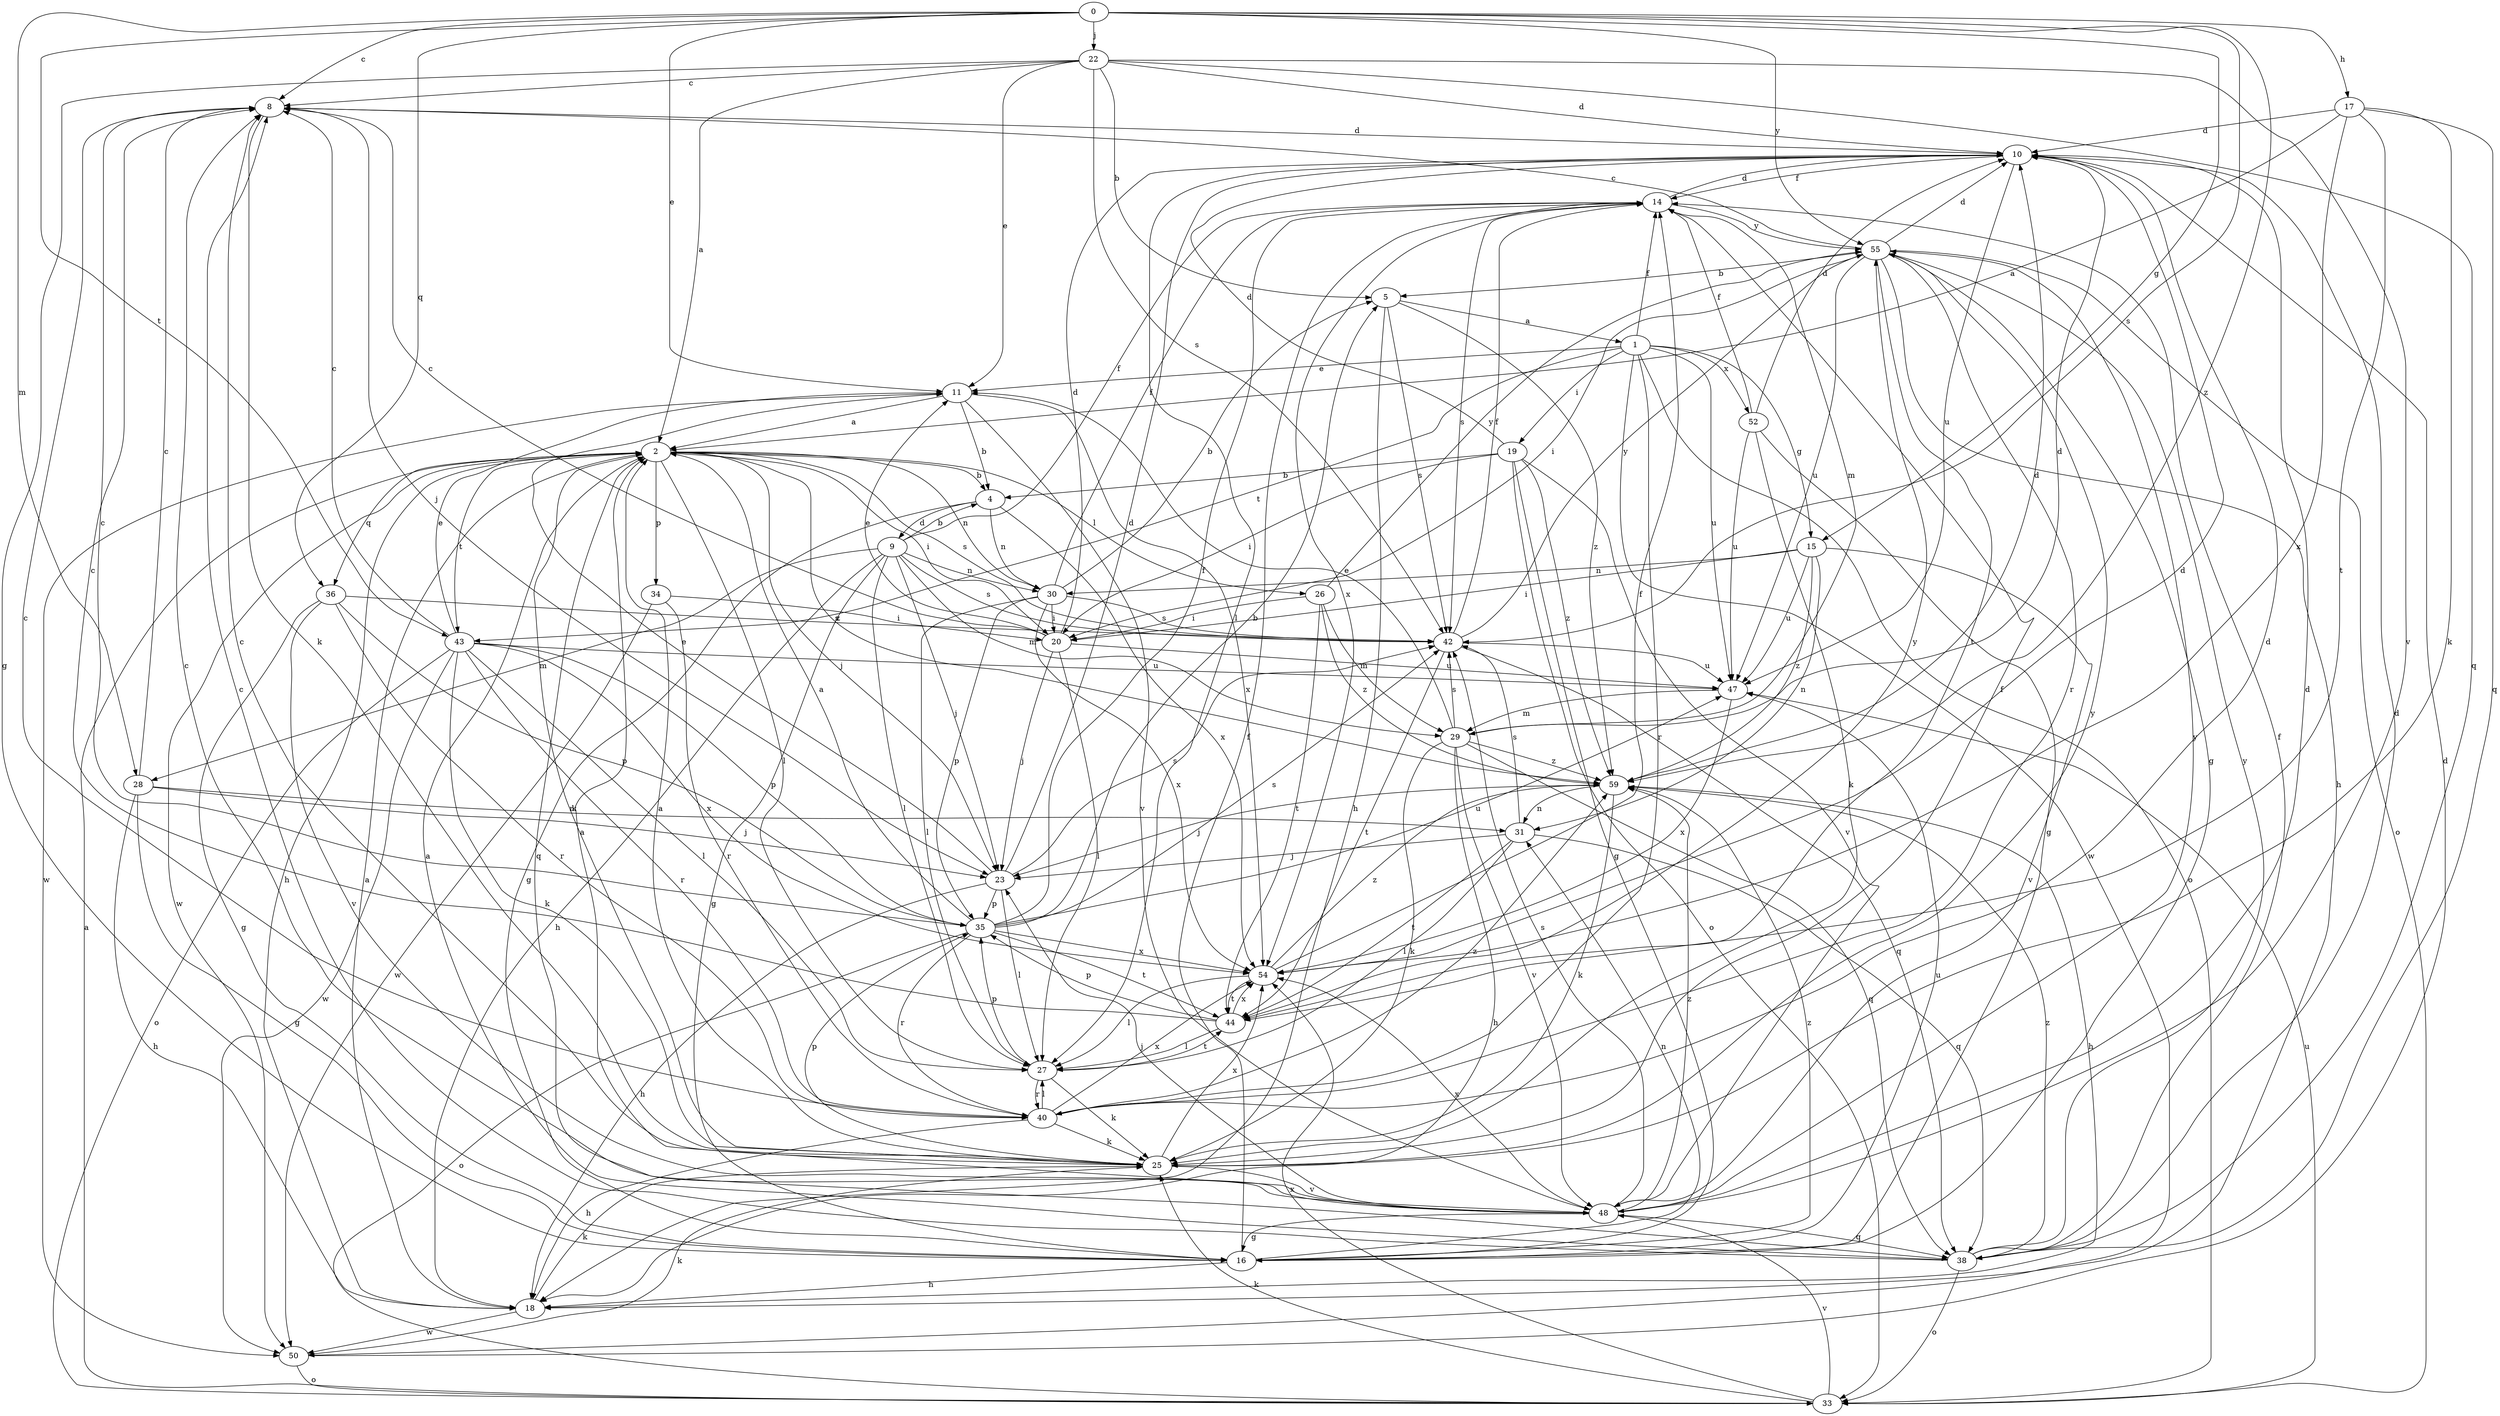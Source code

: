 strict digraph  {
0;
1;
2;
4;
5;
8;
9;
10;
11;
14;
15;
16;
17;
18;
19;
20;
22;
23;
25;
26;
27;
28;
29;
30;
31;
33;
34;
35;
36;
38;
40;
42;
43;
44;
47;
48;
50;
52;
54;
55;
59;
0 -> 8  [label=c];
0 -> 11  [label=e];
0 -> 15  [label=g];
0 -> 17  [label=h];
0 -> 22  [label=j];
0 -> 28  [label=m];
0 -> 36  [label=q];
0 -> 42  [label=s];
0 -> 43  [label=t];
0 -> 55  [label=y];
0 -> 59  [label=z];
1 -> 11  [label=e];
1 -> 14  [label=f];
1 -> 15  [label=g];
1 -> 19  [label=i];
1 -> 33  [label=o];
1 -> 40  [label=r];
1 -> 43  [label=t];
1 -> 47  [label=u];
1 -> 50  [label=w];
1 -> 52  [label=x];
2 -> 4  [label=b];
2 -> 18  [label=h];
2 -> 20  [label=i];
2 -> 23  [label=j];
2 -> 25  [label=k];
2 -> 26  [label=l];
2 -> 27  [label=l];
2 -> 30  [label=n];
2 -> 34  [label=p];
2 -> 36  [label=q];
2 -> 38  [label=q];
2 -> 42  [label=s];
2 -> 43  [label=t];
2 -> 50  [label=w];
2 -> 59  [label=z];
4 -> 9  [label=d];
4 -> 16  [label=g];
4 -> 30  [label=n];
4 -> 54  [label=x];
5 -> 1  [label=a];
5 -> 18  [label=h];
5 -> 42  [label=s];
5 -> 59  [label=z];
8 -> 10  [label=d];
8 -> 23  [label=j];
8 -> 25  [label=k];
9 -> 4  [label=b];
9 -> 14  [label=f];
9 -> 16  [label=g];
9 -> 18  [label=h];
9 -> 23  [label=j];
9 -> 27  [label=l];
9 -> 28  [label=m];
9 -> 29  [label=m];
9 -> 30  [label=n];
9 -> 42  [label=s];
10 -> 14  [label=f];
10 -> 27  [label=l];
10 -> 47  [label=u];
11 -> 2  [label=a];
11 -> 4  [label=b];
11 -> 48  [label=v];
11 -> 50  [label=w];
11 -> 54  [label=x];
14 -> 10  [label=d];
14 -> 29  [label=m];
14 -> 42  [label=s];
14 -> 54  [label=x];
14 -> 55  [label=y];
15 -> 20  [label=i];
15 -> 30  [label=n];
15 -> 31  [label=n];
15 -> 47  [label=u];
15 -> 48  [label=v];
15 -> 59  [label=z];
16 -> 14  [label=f];
16 -> 18  [label=h];
16 -> 31  [label=n];
16 -> 47  [label=u];
16 -> 59  [label=z];
17 -> 2  [label=a];
17 -> 10  [label=d];
17 -> 25  [label=k];
17 -> 38  [label=q];
17 -> 44  [label=t];
17 -> 54  [label=x];
18 -> 2  [label=a];
18 -> 25  [label=k];
18 -> 50  [label=w];
19 -> 4  [label=b];
19 -> 10  [label=d];
19 -> 16  [label=g];
19 -> 20  [label=i];
19 -> 33  [label=o];
19 -> 48  [label=v];
19 -> 59  [label=z];
20 -> 8  [label=c];
20 -> 10  [label=d];
20 -> 11  [label=e];
20 -> 23  [label=j];
20 -> 27  [label=l];
20 -> 47  [label=u];
22 -> 2  [label=a];
22 -> 5  [label=b];
22 -> 8  [label=c];
22 -> 10  [label=d];
22 -> 11  [label=e];
22 -> 16  [label=g];
22 -> 38  [label=q];
22 -> 42  [label=s];
22 -> 48  [label=v];
23 -> 10  [label=d];
23 -> 11  [label=e];
23 -> 18  [label=h];
23 -> 27  [label=l];
23 -> 35  [label=p];
23 -> 42  [label=s];
25 -> 2  [label=a];
25 -> 8  [label=c];
25 -> 14  [label=f];
25 -> 35  [label=p];
25 -> 48  [label=v];
25 -> 54  [label=x];
25 -> 55  [label=y];
26 -> 20  [label=i];
26 -> 29  [label=m];
26 -> 44  [label=t];
26 -> 55  [label=y];
26 -> 59  [label=z];
27 -> 25  [label=k];
27 -> 35  [label=p];
27 -> 40  [label=r];
27 -> 44  [label=t];
28 -> 8  [label=c];
28 -> 16  [label=g];
28 -> 18  [label=h];
28 -> 23  [label=j];
28 -> 31  [label=n];
29 -> 10  [label=d];
29 -> 11  [label=e];
29 -> 18  [label=h];
29 -> 25  [label=k];
29 -> 38  [label=q];
29 -> 42  [label=s];
29 -> 48  [label=v];
29 -> 59  [label=z];
30 -> 5  [label=b];
30 -> 14  [label=f];
30 -> 20  [label=i];
30 -> 27  [label=l];
30 -> 35  [label=p];
30 -> 42  [label=s];
30 -> 54  [label=x];
31 -> 23  [label=j];
31 -> 27  [label=l];
31 -> 38  [label=q];
31 -> 42  [label=s];
31 -> 44  [label=t];
33 -> 2  [label=a];
33 -> 25  [label=k];
33 -> 47  [label=u];
33 -> 48  [label=v];
33 -> 54  [label=x];
34 -> 20  [label=i];
34 -> 40  [label=r];
34 -> 50  [label=w];
35 -> 2  [label=a];
35 -> 5  [label=b];
35 -> 8  [label=c];
35 -> 14  [label=f];
35 -> 33  [label=o];
35 -> 40  [label=r];
35 -> 42  [label=s];
35 -> 44  [label=t];
35 -> 47  [label=u];
35 -> 54  [label=x];
36 -> 16  [label=g];
36 -> 35  [label=p];
36 -> 40  [label=r];
36 -> 42  [label=s];
36 -> 48  [label=v];
38 -> 2  [label=a];
38 -> 8  [label=c];
38 -> 10  [label=d];
38 -> 14  [label=f];
38 -> 33  [label=o];
38 -> 55  [label=y];
38 -> 59  [label=z];
40 -> 8  [label=c];
40 -> 10  [label=d];
40 -> 18  [label=h];
40 -> 25  [label=k];
40 -> 27  [label=l];
40 -> 54  [label=x];
40 -> 59  [label=z];
42 -> 14  [label=f];
42 -> 38  [label=q];
42 -> 44  [label=t];
42 -> 47  [label=u];
42 -> 55  [label=y];
43 -> 8  [label=c];
43 -> 11  [label=e];
43 -> 25  [label=k];
43 -> 27  [label=l];
43 -> 33  [label=o];
43 -> 35  [label=p];
43 -> 40  [label=r];
43 -> 47  [label=u];
43 -> 50  [label=w];
43 -> 54  [label=x];
44 -> 8  [label=c];
44 -> 27  [label=l];
44 -> 35  [label=p];
44 -> 54  [label=x];
44 -> 55  [label=y];
47 -> 29  [label=m];
47 -> 54  [label=x];
48 -> 2  [label=a];
48 -> 8  [label=c];
48 -> 10  [label=d];
48 -> 16  [label=g];
48 -> 23  [label=j];
48 -> 38  [label=q];
48 -> 42  [label=s];
48 -> 54  [label=x];
48 -> 55  [label=y];
48 -> 59  [label=z];
50 -> 10  [label=d];
50 -> 25  [label=k];
50 -> 33  [label=o];
52 -> 10  [label=d];
52 -> 14  [label=f];
52 -> 16  [label=g];
52 -> 25  [label=k];
52 -> 47  [label=u];
54 -> 10  [label=d];
54 -> 14  [label=f];
54 -> 27  [label=l];
54 -> 44  [label=t];
54 -> 59  [label=z];
55 -> 5  [label=b];
55 -> 8  [label=c];
55 -> 10  [label=d];
55 -> 16  [label=g];
55 -> 18  [label=h];
55 -> 20  [label=i];
55 -> 33  [label=o];
55 -> 40  [label=r];
55 -> 44  [label=t];
55 -> 47  [label=u];
59 -> 10  [label=d];
59 -> 18  [label=h];
59 -> 23  [label=j];
59 -> 25  [label=k];
59 -> 31  [label=n];
}
